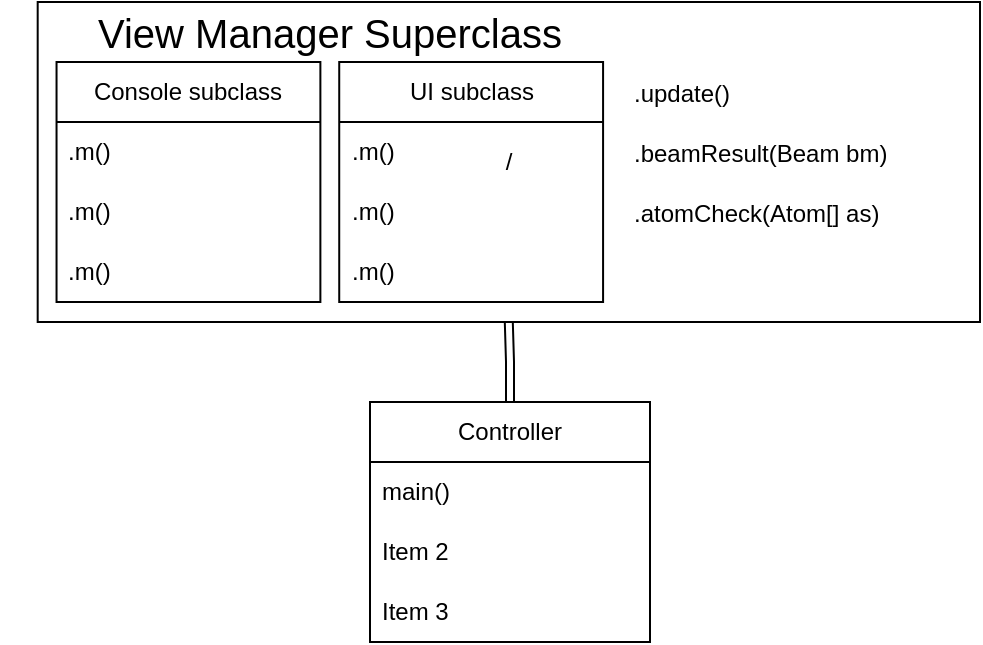 <mxfile version="23.0.2" type="device">
  <diagram name="Page-1" id="o9G4LP20xjTMA9b2WIU0">
    <mxGraphModel dx="470" dy="613" grid="1" gridSize="10" guides="1" tooltips="1" connect="1" arrows="1" fold="1" page="1" pageScale="1" pageWidth="850" pageHeight="1100" math="0" shadow="0">
      <root>
        <mxCell id="0" />
        <mxCell id="1" parent="0" />
        <mxCell id="JAbv8pUHOKkeCKgyXGGV-34" value="" style="group" vertex="1" connectable="0" parent="1">
          <mxGeometry x="225" y="320" width="490" height="160" as="geometry" />
        </mxCell>
        <mxCell id="JAbv8pUHOKkeCKgyXGGV-17" value="/" style="rounded=0;whiteSpace=wrap;html=1;fontStyle=0;startSize=30;" vertex="1" parent="JAbv8pUHOKkeCKgyXGGV-34">
          <mxGeometry x="18.846" width="471.154" height="160" as="geometry" />
        </mxCell>
        <mxCell id="JAbv8pUHOKkeCKgyXGGV-19" value="Console subclass" style="swimlane;fontStyle=0;childLayout=stackLayout;horizontal=1;startSize=30;horizontalStack=0;resizeParent=1;resizeParentMax=0;resizeLast=0;collapsible=1;marginBottom=0;whiteSpace=wrap;html=1;rounded=0;swimlaneLine=1;" vertex="1" parent="JAbv8pUHOKkeCKgyXGGV-34">
          <mxGeometry x="28.269" y="30" width="131.923" height="120" as="geometry" />
        </mxCell>
        <mxCell id="JAbv8pUHOKkeCKgyXGGV-20" value=".m()" style="text;strokeColor=none;fillColor=none;align=left;verticalAlign=middle;spacingLeft=4;spacingRight=4;overflow=hidden;points=[[0,0.5],[1,0.5]];portConstraint=eastwest;rotatable=0;whiteSpace=wrap;html=1;" vertex="1" parent="JAbv8pUHOKkeCKgyXGGV-19">
          <mxGeometry y="30" width="131.923" height="30" as="geometry" />
        </mxCell>
        <mxCell id="JAbv8pUHOKkeCKgyXGGV-21" value=".m()" style="text;strokeColor=none;fillColor=none;align=left;verticalAlign=middle;spacingLeft=4;spacingRight=4;overflow=hidden;points=[[0,0.5],[1,0.5]];portConstraint=eastwest;rotatable=0;whiteSpace=wrap;html=1;" vertex="1" parent="JAbv8pUHOKkeCKgyXGGV-19">
          <mxGeometry y="60" width="131.923" height="30" as="geometry" />
        </mxCell>
        <mxCell id="JAbv8pUHOKkeCKgyXGGV-22" value=".m()" style="text;strokeColor=none;fillColor=none;align=left;verticalAlign=middle;spacingLeft=4;spacingRight=4;overflow=hidden;points=[[0,0.5],[1,0.5]];portConstraint=eastwest;rotatable=0;whiteSpace=wrap;html=1;" vertex="1" parent="JAbv8pUHOKkeCKgyXGGV-19">
          <mxGeometry y="90" width="131.923" height="30" as="geometry" />
        </mxCell>
        <mxCell id="JAbv8pUHOKkeCKgyXGGV-25" value="&lt;font style=&quot;font-size: 20px;&quot;&gt;View Manager Superclass&lt;/font&gt;" style="text;html=1;strokeColor=none;fillColor=none;align=center;verticalAlign=middle;whiteSpace=wrap;rounded=0;" vertex="1" parent="JAbv8pUHOKkeCKgyXGGV-34">
          <mxGeometry width="329.808" height="30" as="geometry" />
        </mxCell>
        <mxCell id="JAbv8pUHOKkeCKgyXGGV-26" value="UI subclass" style="swimlane;fontStyle=0;childLayout=stackLayout;horizontal=1;startSize=30;horizontalStack=0;resizeParent=1;resizeParentMax=0;resizeLast=0;collapsible=1;marginBottom=0;whiteSpace=wrap;html=1;" vertex="1" parent="JAbv8pUHOKkeCKgyXGGV-34">
          <mxGeometry x="169.615" y="30" width="131.923" height="120" as="geometry" />
        </mxCell>
        <mxCell id="JAbv8pUHOKkeCKgyXGGV-27" value=".m()" style="text;strokeColor=none;fillColor=none;align=left;verticalAlign=middle;spacingLeft=4;spacingRight=4;overflow=hidden;points=[[0,0.5],[1,0.5]];portConstraint=eastwest;rotatable=0;whiteSpace=wrap;html=1;" vertex="1" parent="JAbv8pUHOKkeCKgyXGGV-26">
          <mxGeometry y="30" width="131.923" height="30" as="geometry" />
        </mxCell>
        <mxCell id="JAbv8pUHOKkeCKgyXGGV-28" value=".m()" style="text;strokeColor=none;fillColor=none;align=left;verticalAlign=middle;spacingLeft=4;spacingRight=4;overflow=hidden;points=[[0,0.5],[1,0.5]];portConstraint=eastwest;rotatable=0;whiteSpace=wrap;html=1;" vertex="1" parent="JAbv8pUHOKkeCKgyXGGV-26">
          <mxGeometry y="60" width="131.923" height="30" as="geometry" />
        </mxCell>
        <mxCell id="JAbv8pUHOKkeCKgyXGGV-29" value=".m()" style="text;strokeColor=none;fillColor=none;align=left;verticalAlign=middle;spacingLeft=4;spacingRight=4;overflow=hidden;points=[[0,0.5],[1,0.5]];portConstraint=eastwest;rotatable=0;whiteSpace=wrap;html=1;" vertex="1" parent="JAbv8pUHOKkeCKgyXGGV-26">
          <mxGeometry y="90" width="131.923" height="30" as="geometry" />
        </mxCell>
        <mxCell id="JAbv8pUHOKkeCKgyXGGV-30" value="" style="swimlane;fontStyle=0;childLayout=stackLayout;horizontal=1;startSize=30;horizontalStack=0;resizeParent=1;resizeParentMax=0;resizeLast=0;collapsible=1;marginBottom=0;whiteSpace=wrap;html=1;swimlaneLine=0;strokeColor=none;" vertex="1" parent="JAbv8pUHOKkeCKgyXGGV-34">
          <mxGeometry x="310.962" y="1" width="169.615" height="120" as="geometry" />
        </mxCell>
        <mxCell id="JAbv8pUHOKkeCKgyXGGV-31" value=".update()" style="text;strokeColor=none;fillColor=none;align=left;verticalAlign=middle;spacingLeft=4;spacingRight=4;overflow=hidden;points=[[0,0.5],[1,0.5]];portConstraint=eastwest;rotatable=0;whiteSpace=wrap;html=1;" vertex="1" parent="JAbv8pUHOKkeCKgyXGGV-30">
          <mxGeometry y="30" width="169.615" height="30" as="geometry" />
        </mxCell>
        <mxCell id="JAbv8pUHOKkeCKgyXGGV-32" value=".beamResult(Beam bm)" style="text;strokeColor=none;fillColor=none;align=left;verticalAlign=middle;spacingLeft=4;spacingRight=4;overflow=hidden;points=[[0,0.5],[1,0.5]];portConstraint=eastwest;rotatable=0;whiteSpace=wrap;html=1;" vertex="1" parent="JAbv8pUHOKkeCKgyXGGV-30">
          <mxGeometry y="60" width="169.615" height="30" as="geometry" />
        </mxCell>
        <mxCell id="JAbv8pUHOKkeCKgyXGGV-33" value=".atomCheck(Atom[] as)" style="text;strokeColor=none;fillColor=none;align=left;verticalAlign=middle;spacingLeft=4;spacingRight=4;overflow=hidden;points=[[0,0.5],[1,0.5]];portConstraint=eastwest;rotatable=0;whiteSpace=wrap;html=1;" vertex="1" parent="JAbv8pUHOKkeCKgyXGGV-30">
          <mxGeometry y="90" width="169.615" height="30" as="geometry" />
        </mxCell>
        <mxCell id="JAbv8pUHOKkeCKgyXGGV-18" value="" style="edgeStyle=orthogonalEdgeStyle;rounded=0;orthogonalLoop=1;jettySize=auto;html=1;shape=link;" edge="1" parent="1" source="JAbv8pUHOKkeCKgyXGGV-2" target="JAbv8pUHOKkeCKgyXGGV-17">
          <mxGeometry relative="1" as="geometry" />
        </mxCell>
        <mxCell id="JAbv8pUHOKkeCKgyXGGV-2" value="Controller" style="swimlane;fontStyle=0;childLayout=stackLayout;horizontal=1;startSize=30;horizontalStack=0;resizeParent=1;resizeParentMax=0;resizeLast=0;collapsible=1;marginBottom=0;whiteSpace=wrap;html=1;" vertex="1" parent="1">
          <mxGeometry x="410" y="520" width="140" height="120" as="geometry" />
        </mxCell>
        <mxCell id="JAbv8pUHOKkeCKgyXGGV-3" value="main()" style="text;strokeColor=none;fillColor=none;align=left;verticalAlign=middle;spacingLeft=4;spacingRight=4;overflow=hidden;points=[[0,0.5],[1,0.5]];portConstraint=eastwest;rotatable=0;whiteSpace=wrap;html=1;" vertex="1" parent="JAbv8pUHOKkeCKgyXGGV-2">
          <mxGeometry y="30" width="140" height="30" as="geometry" />
        </mxCell>
        <mxCell id="JAbv8pUHOKkeCKgyXGGV-4" value="Item 2" style="text;strokeColor=none;fillColor=none;align=left;verticalAlign=middle;spacingLeft=4;spacingRight=4;overflow=hidden;points=[[0,0.5],[1,0.5]];portConstraint=eastwest;rotatable=0;whiteSpace=wrap;html=1;" vertex="1" parent="JAbv8pUHOKkeCKgyXGGV-2">
          <mxGeometry y="60" width="140" height="30" as="geometry" />
        </mxCell>
        <mxCell id="JAbv8pUHOKkeCKgyXGGV-5" value="Item 3" style="text;strokeColor=none;fillColor=none;align=left;verticalAlign=middle;spacingLeft=4;spacingRight=4;overflow=hidden;points=[[0,0.5],[1,0.5]];portConstraint=eastwest;rotatable=0;whiteSpace=wrap;html=1;" vertex="1" parent="JAbv8pUHOKkeCKgyXGGV-2">
          <mxGeometry y="90" width="140" height="30" as="geometry" />
        </mxCell>
      </root>
    </mxGraphModel>
  </diagram>
</mxfile>
